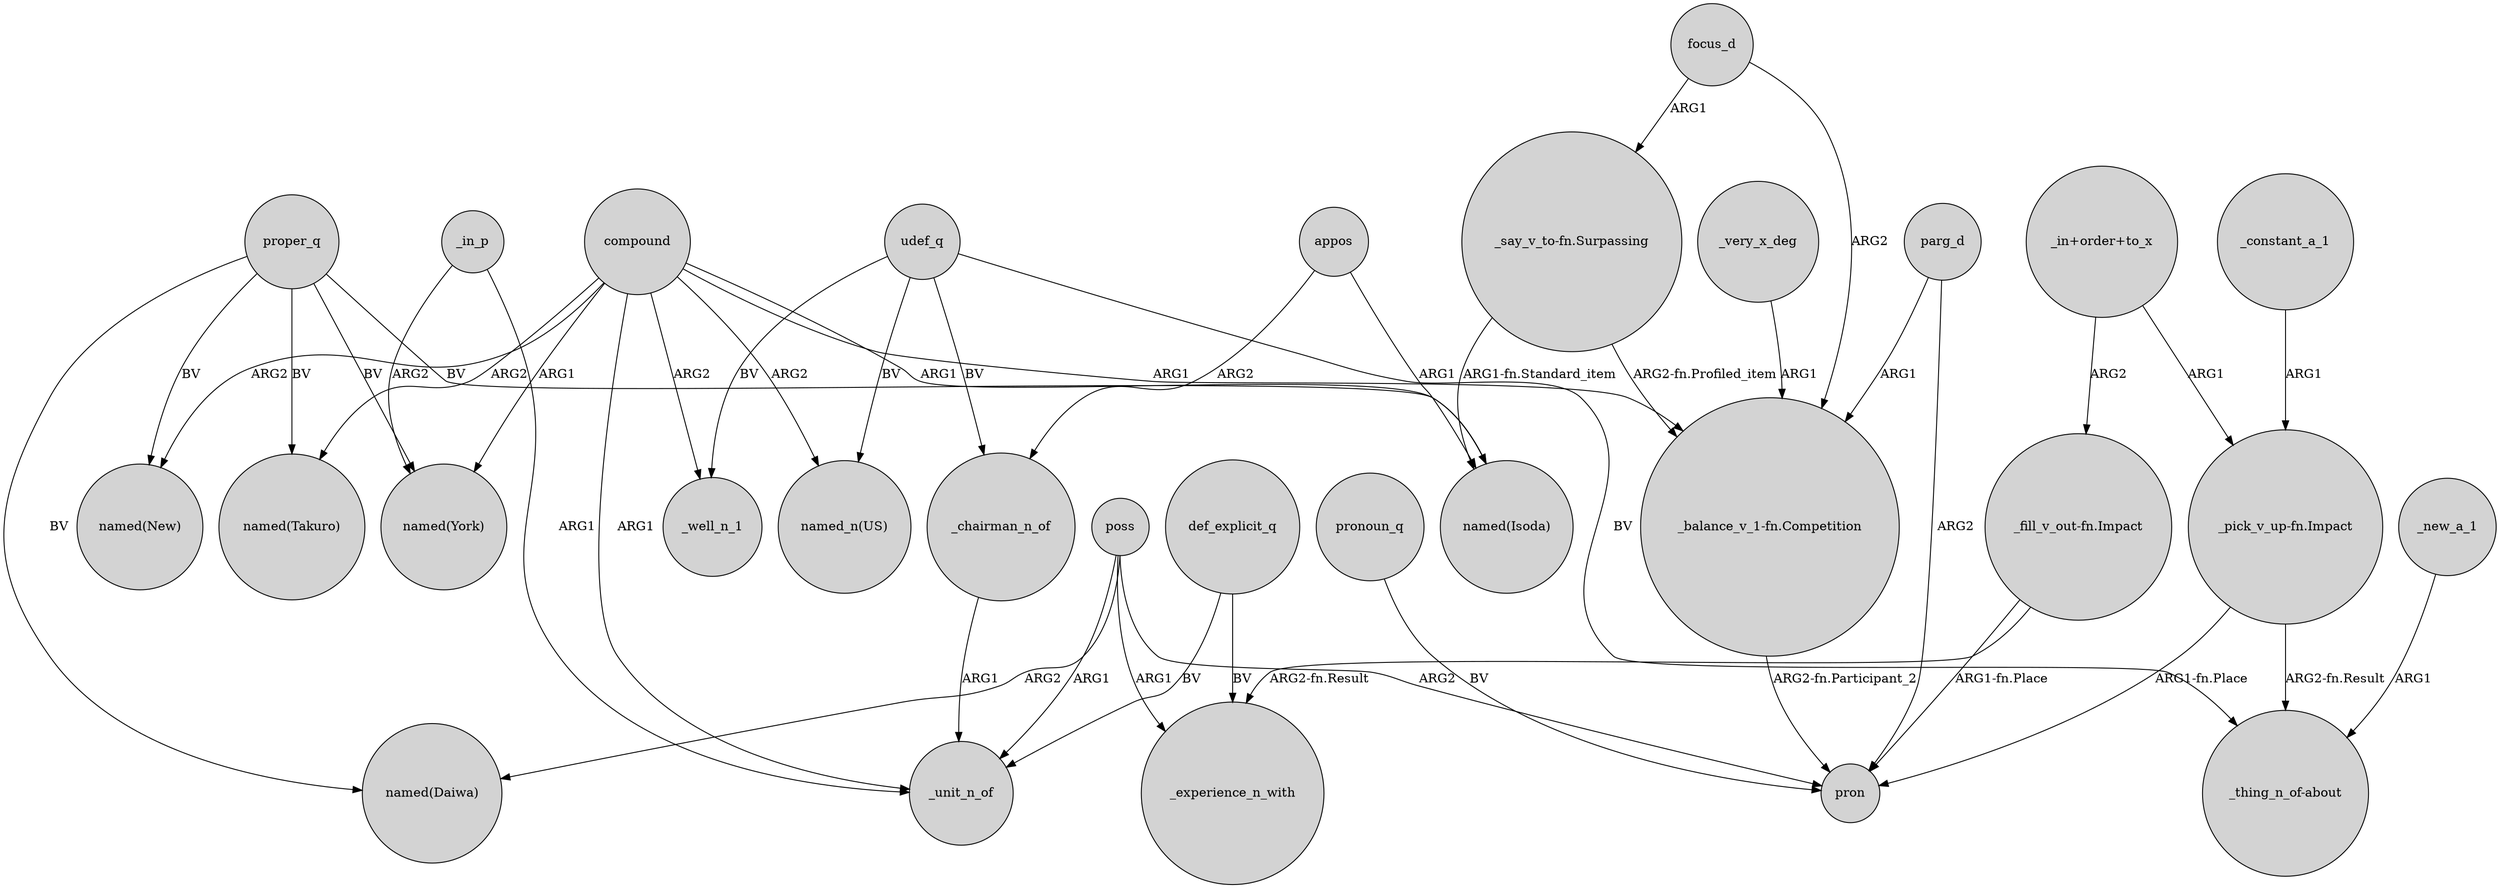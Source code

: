 digraph {
	node [shape=circle style=filled]
	compound -> "named(Takuro)" [label=ARG2]
	"_balance_v_1-fn.Competition" -> pron [label="ARG2-fn.Participant_2"]
	def_explicit_q -> _experience_n_with [label=BV]
	_new_a_1 -> "_thing_n_of-about" [label=ARG1]
	proper_q -> "named(Takuro)" [label=BV]
	compound -> "named(New)" [label=ARG2]
	udef_q -> _chairman_n_of [label=BV]
	proper_q -> "named(New)" [label=BV]
	parg_d -> pron [label=ARG2]
	"_fill_v_out-fn.Impact" -> pron [label="ARG1-fn.Place"]
	poss -> "named(Daiwa)" [label=ARG2]
	"_pick_v_up-fn.Impact" -> "_thing_n_of-about" [label="ARG2-fn.Result"]
	compound -> "named(Isoda)" [label=ARG1]
	proper_q -> "named(York)" [label=BV]
	_in_p -> _unit_n_of [label=ARG1]
	parg_d -> "_balance_v_1-fn.Competition" [label=ARG1]
	pronoun_q -> pron [label=BV]
	poss -> pron [label=ARG2]
	def_explicit_q -> _unit_n_of [label=BV]
	_constant_a_1 -> "_pick_v_up-fn.Impact" [label=ARG1]
	compound -> "_balance_v_1-fn.Competition" [label=ARG1]
	_in_p -> "named(York)" [label=ARG2]
	compound -> _well_n_1 [label=ARG2]
	_very_x_deg -> "_balance_v_1-fn.Competition" [label=ARG1]
	poss -> _experience_n_with [label=ARG1]
	"_say_v_to-fn.Surpassing" -> "_balance_v_1-fn.Competition" [label="ARG2-fn.Profiled_item"]
	udef_q -> "_thing_n_of-about" [label=BV]
	"_in+order+to_x" -> "_fill_v_out-fn.Impact" [label=ARG2]
	_chairman_n_of -> _unit_n_of [label=ARG1]
	focus_d -> "_balance_v_1-fn.Competition" [label=ARG2]
	"_fill_v_out-fn.Impact" -> _experience_n_with [label="ARG2-fn.Result"]
	"_say_v_to-fn.Surpassing" -> "named(Isoda)" [label="ARG1-fn.Standard_item"]
	appos -> "named(Isoda)" [label=ARG1]
	proper_q -> "named(Daiwa)" [label=BV]
	proper_q -> "named(Isoda)" [label=BV]
	udef_q -> _well_n_1 [label=BV]
	appos -> _chairman_n_of [label=ARG2]
	"_pick_v_up-fn.Impact" -> pron [label="ARG1-fn.Place"]
	focus_d -> "_say_v_to-fn.Surpassing" [label=ARG1]
	poss -> _unit_n_of [label=ARG1]
	compound -> _unit_n_of [label=ARG1]
	compound -> "named(York)" [label=ARG1]
	compound -> "named_n(US)" [label=ARG2]
	udef_q -> "named_n(US)" [label=BV]
	"_in+order+to_x" -> "_pick_v_up-fn.Impact" [label=ARG1]
}
